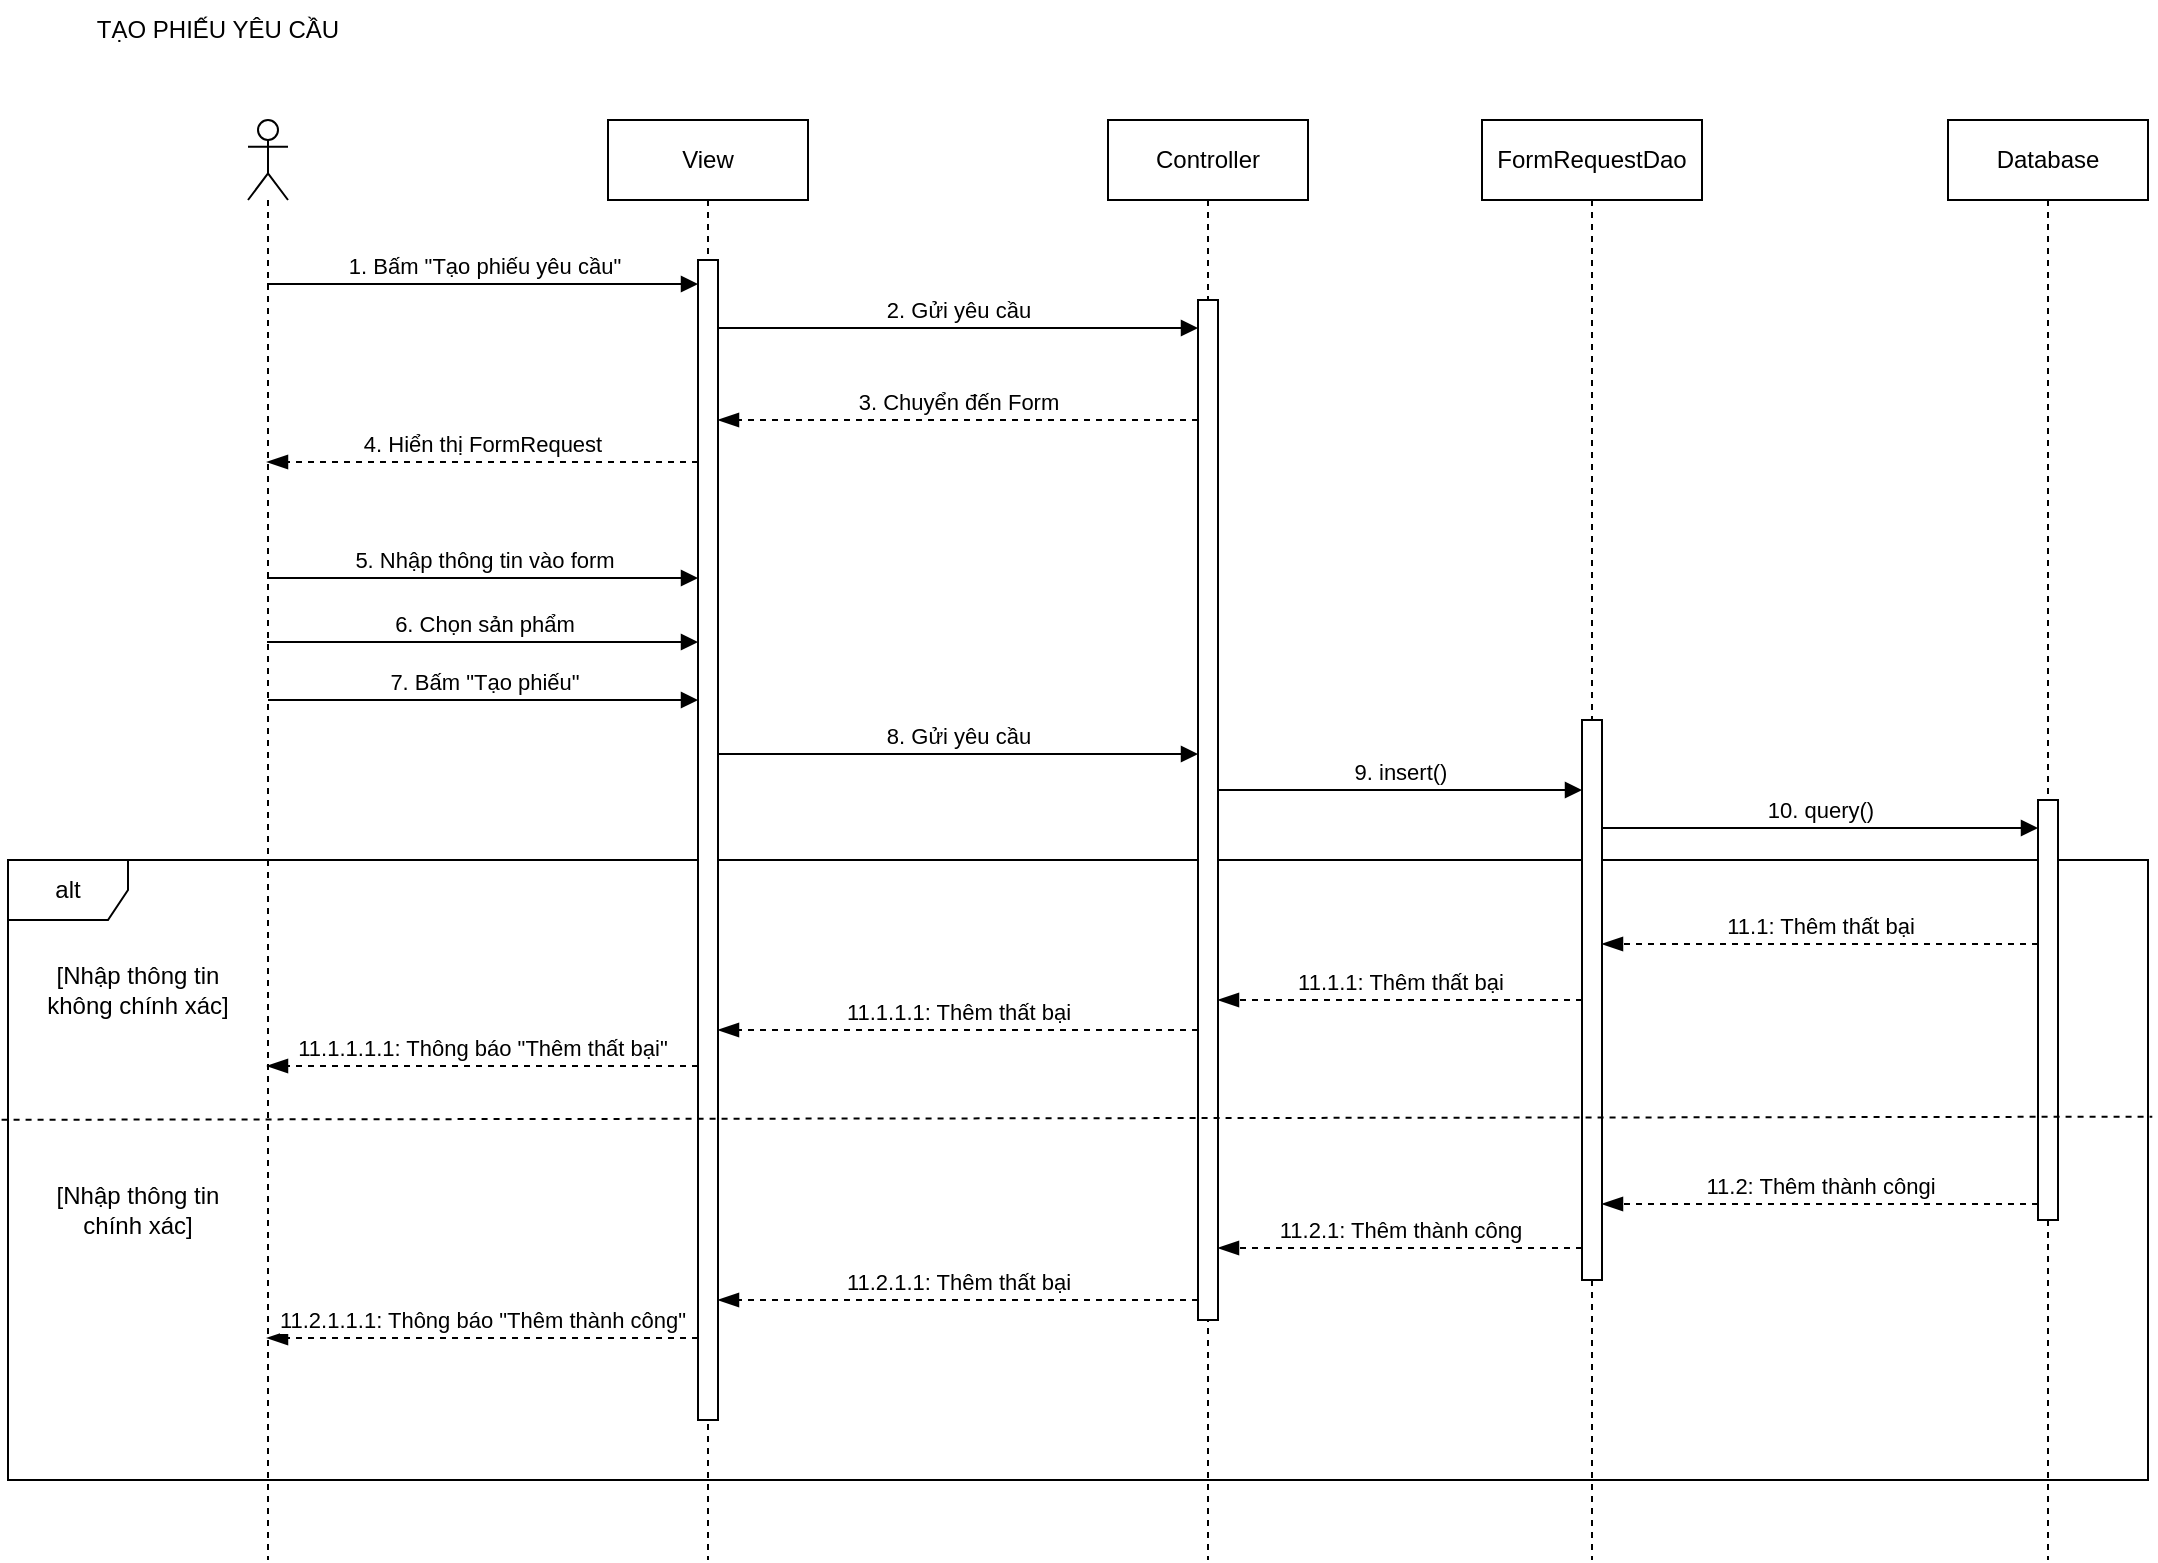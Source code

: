 <mxfile version="16.5.1" type="device"><diagram id="CMkKFyxcDz0cuz0dIA9p" name="Page-1"><mxGraphModel dx="2692" dy="641" grid="1" gridSize="10" guides="1" tooltips="1" connect="1" arrows="1" fold="1" page="1" pageScale="1" pageWidth="1654" pageHeight="2336" math="0" shadow="0"><root><mxCell id="0"/><mxCell id="1" parent="0"/><mxCell id="cPXiOFI3LkEZHZVe-52s-26" value="alt" style="shape=umlFrame;whiteSpace=wrap;html=1;" vertex="1" parent="1"><mxGeometry x="-20" y="450" width="1070" height="310" as="geometry"/></mxCell><mxCell id="cPXiOFI3LkEZHZVe-52s-1" value="TẠO PHIẾU YÊU CẦU" style="text;html=1;strokeColor=none;fillColor=none;align=center;verticalAlign=middle;whiteSpace=wrap;rounded=0;" vertex="1" parent="1"><mxGeometry x="10" y="20" width="150" height="30" as="geometry"/></mxCell><mxCell id="cPXiOFI3LkEZHZVe-52s-2" value="" style="shape=umlLifeline;participant=umlActor;perimeter=lifelinePerimeter;whiteSpace=wrap;html=1;container=1;collapsible=0;recursiveResize=0;verticalAlign=top;spacingTop=36;outlineConnect=0;" vertex="1" parent="1"><mxGeometry x="100" y="80" width="20" height="720" as="geometry"/></mxCell><mxCell id="cPXiOFI3LkEZHZVe-52s-3" value="View" style="shape=umlLifeline;perimeter=lifelinePerimeter;whiteSpace=wrap;html=1;container=1;collapsible=0;recursiveResize=0;outlineConnect=0;" vertex="1" parent="1"><mxGeometry x="280" y="80" width="100" height="720" as="geometry"/></mxCell><mxCell id="cPXiOFI3LkEZHZVe-52s-30" value="" style="html=1;points=[];perimeter=orthogonalPerimeter;" vertex="1" parent="cPXiOFI3LkEZHZVe-52s-3"><mxGeometry x="45" y="70" width="10" height="580" as="geometry"/></mxCell><mxCell id="cPXiOFI3LkEZHZVe-52s-4" value="Controller" style="shape=umlLifeline;perimeter=lifelinePerimeter;whiteSpace=wrap;html=1;container=1;collapsible=0;recursiveResize=0;outlineConnect=0;" vertex="1" parent="1"><mxGeometry x="530" y="80" width="100" height="720" as="geometry"/></mxCell><mxCell id="cPXiOFI3LkEZHZVe-52s-31" value="" style="html=1;points=[];perimeter=orthogonalPerimeter;" vertex="1" parent="cPXiOFI3LkEZHZVe-52s-4"><mxGeometry x="45" y="90" width="10" height="510" as="geometry"/></mxCell><mxCell id="cPXiOFI3LkEZHZVe-52s-5" value="FormRequestDao" style="shape=umlLifeline;perimeter=lifelinePerimeter;whiteSpace=wrap;html=1;container=1;collapsible=0;recursiveResize=0;outlineConnect=0;" vertex="1" parent="1"><mxGeometry x="717" y="80" width="110" height="720" as="geometry"/></mxCell><mxCell id="cPXiOFI3LkEZHZVe-52s-33" value="" style="html=1;points=[];perimeter=orthogonalPerimeter;" vertex="1" parent="cPXiOFI3LkEZHZVe-52s-5"><mxGeometry x="50" y="300" width="10" height="280" as="geometry"/></mxCell><mxCell id="cPXiOFI3LkEZHZVe-52s-6" value="Database" style="shape=umlLifeline;perimeter=lifelinePerimeter;whiteSpace=wrap;html=1;container=1;collapsible=0;recursiveResize=0;outlineConnect=0;" vertex="1" parent="1"><mxGeometry x="950" y="80" width="100" height="720" as="geometry"/></mxCell><mxCell id="cPXiOFI3LkEZHZVe-52s-34" value="" style="html=1;points=[];perimeter=orthogonalPerimeter;" vertex="1" parent="cPXiOFI3LkEZHZVe-52s-6"><mxGeometry x="45" y="340" width="10" height="210" as="geometry"/></mxCell><mxCell id="cPXiOFI3LkEZHZVe-52s-7" value="1. Bấm &quot;Tạo phiếu yêu cầu&quot;" style="html=1;verticalAlign=bottom;endArrow=block;rounded=0;" edge="1" parent="1" target="cPXiOFI3LkEZHZVe-52s-30"><mxGeometry width="80" relative="1" as="geometry"><mxPoint x="109.5" y="162" as="sourcePoint"/><mxPoint x="329.5" y="162" as="targetPoint"/></mxGeometry></mxCell><mxCell id="cPXiOFI3LkEZHZVe-52s-9" value="2. Gửi yêu cầu" style="html=1;verticalAlign=bottom;endArrow=block;rounded=0;" edge="1" parent="1"><mxGeometry width="80" relative="1" as="geometry"><mxPoint x="335" y="184" as="sourcePoint"/><mxPoint x="575" y="184" as="targetPoint"/></mxGeometry></mxCell><mxCell id="cPXiOFI3LkEZHZVe-52s-10" value="3. Chuyển đến Form" style="html=1;verticalAlign=bottom;endArrow=blockThin;dashed=1;endSize=8;rounded=0;endFill=1;" edge="1" parent="1"><mxGeometry relative="1" as="geometry"><mxPoint x="575" y="230" as="sourcePoint"/><mxPoint x="335" y="230" as="targetPoint"/></mxGeometry></mxCell><mxCell id="cPXiOFI3LkEZHZVe-52s-11" value="4. Hiển thị FormRequest" style="html=1;verticalAlign=bottom;endArrow=blockThin;dashed=1;endSize=8;rounded=0;endFill=1;" edge="1" parent="1" source="cPXiOFI3LkEZHZVe-52s-30"><mxGeometry relative="1" as="geometry"><mxPoint x="329.5" y="251" as="sourcePoint"/><mxPoint x="109.5" y="251" as="targetPoint"/></mxGeometry></mxCell><mxCell id="cPXiOFI3LkEZHZVe-52s-12" value="5. Nhập thông tin vào form" style="html=1;verticalAlign=bottom;endArrow=block;rounded=0;" edge="1" parent="1" target="cPXiOFI3LkEZHZVe-52s-30"><mxGeometry width="80" relative="1" as="geometry"><mxPoint x="109.5" y="309" as="sourcePoint"/><mxPoint x="329.5" y="309" as="targetPoint"/></mxGeometry></mxCell><mxCell id="cPXiOFI3LkEZHZVe-52s-13" value="6. Chọn sản phẩm" style="html=1;verticalAlign=bottom;endArrow=block;rounded=0;" edge="1" parent="1" target="cPXiOFI3LkEZHZVe-52s-30"><mxGeometry width="80" relative="1" as="geometry"><mxPoint x="109.5" y="341" as="sourcePoint"/><mxPoint x="329.5" y="341" as="targetPoint"/></mxGeometry></mxCell><mxCell id="cPXiOFI3LkEZHZVe-52s-14" value="7. Bấm &quot;Tạo phiếu&quot;" style="html=1;verticalAlign=bottom;endArrow=block;rounded=0;" edge="1" parent="1" source="cPXiOFI3LkEZHZVe-52s-2" target="cPXiOFI3LkEZHZVe-52s-30"><mxGeometry width="80" relative="1" as="geometry"><mxPoint x="210" y="370" as="sourcePoint"/><mxPoint x="290" y="370" as="targetPoint"/><Array as="points"><mxPoint x="260" y="370"/></Array></mxGeometry></mxCell><mxCell id="cPXiOFI3LkEZHZVe-52s-15" value="8. Gửi yêu cầu" style="html=1;verticalAlign=bottom;endArrow=block;rounded=0;" edge="1" parent="1" target="cPXiOFI3LkEZHZVe-52s-31"><mxGeometry width="80" relative="1" as="geometry"><mxPoint x="335" y="397" as="sourcePoint"/><mxPoint x="579.5" y="397" as="targetPoint"/></mxGeometry></mxCell><mxCell id="cPXiOFI3LkEZHZVe-52s-16" value="9. insert()" style="html=1;verticalAlign=bottom;endArrow=block;rounded=0;" edge="1" parent="1"><mxGeometry width="80" relative="1" as="geometry"><mxPoint x="585" y="415" as="sourcePoint"/><mxPoint x="767" y="415" as="targetPoint"/></mxGeometry></mxCell><mxCell id="cPXiOFI3LkEZHZVe-52s-17" value="10. query()" style="html=1;verticalAlign=bottom;endArrow=block;rounded=0;" edge="1" parent="1"><mxGeometry width="80" relative="1" as="geometry"><mxPoint x="777" y="434" as="sourcePoint"/><mxPoint x="995" y="434" as="targetPoint"/></mxGeometry></mxCell><mxCell id="cPXiOFI3LkEZHZVe-52s-18" value="11.1: Thêm thất bại&lt;span style=&quot;color: rgba(0 , 0 , 0 , 0) ; font-family: monospace ; font-size: 0px ; background-color: rgb(248 , 249 , 250)&quot;&gt;%3CmxGraphModel%3E%3Croot%3E%3CmxCell%20id%3D%220%22%2F%3E%3CmxCell%20id%3D%221%22%20parent%3D%220%22%2F%3E%3CmxCell%20id%3D%222%22%20value%3D%22Chuy%E1%BB%83n%20%C4%91%E1%BA%BFn%20Form%22%20style%3D%22html%3D1%3BverticalAlign%3Dbottom%3BendArrow%3DblockThin%3Bdashed%3D1%3BendSize%3D8%3Brounded%3D0%3BendFill%3D1%3B%22%20edge%3D%221%22%20parent%3D%221%22%3E%3CmxGeometry%20relative%3D%221%22%20as%3D%22geometry%22%3E%3CmxPoint%20x%3D%22579.5%22%20y%3D%22227%22%20as%3D%22sourcePoint%22%2F%3E%3CmxPoint%20x%3D%22329.5%22%20y%3D%22227%22%20as%3D%22targetPoint%22%2F%3E%3C%2FmxGeometry%3E%3C%2FmxCell%3E%3C%2Froot%3E%3C%2FmxGraphModel%3E&lt;/span&gt;" style="html=1;verticalAlign=bottom;endArrow=blockThin;dashed=1;endSize=8;rounded=0;endFill=1;" edge="1" parent="1"><mxGeometry relative="1" as="geometry"><mxPoint x="995" y="492" as="sourcePoint"/><mxPoint x="777" y="492" as="targetPoint"/></mxGeometry></mxCell><mxCell id="cPXiOFI3LkEZHZVe-52s-19" value="11.1.1: Thêm thất bại&lt;span style=&quot;color: rgba(0 , 0 , 0 , 0) ; font-family: monospace ; font-size: 0px ; background-color: rgb(248 , 249 , 250)&quot;&gt;%3CmxGraphModel%3E%3Croot%3E%3CmxCell%20id%3D%220%22%2F%3E%3CmxCell%20id%3D%221%22%20parent%3D%220%22%2F%3E%3CmxCell%20id%3D%222%22%20value%3D%22Chuy%E1%BB%83n%20%C4%91%E1%BA%BFn%20Form%22%20style%3D%22html%3D1%3BverticalAlign%3Dbottom%3BendArrow%3DblockThin%3Bdashed%3D1%3BendSize%3D8%3Brounded%3D0%3BendFill%3D1%3B%22%20edge%3D%221%22%20parent%3D%221%22%3E%3CmxGeometry%20relative%3D%221%22%20as%3D%22geometry%22%3E%3CmxPoint%20x%3D%22579.5%22%20y%3D%22227%22%20as%3D%22sourcePoint%22%2F%3E%3CmxPoint%20x%3D%22329.5%22%20y%3D%22227%22%20as%3D%22targetPoint%22%2F%3E%3C%2FmxGeometry%3E%3C%2FmxCell%3E%3C%2Froot%3E%3C%2FmxGraphModel%3E&lt;/span&gt;" style="html=1;verticalAlign=bottom;endArrow=blockThin;dashed=1;endSize=8;rounded=0;endFill=1;" edge="1" parent="1" source="cPXiOFI3LkEZHZVe-52s-33" target="cPXiOFI3LkEZHZVe-52s-31"><mxGeometry relative="1" as="geometry"><mxPoint x="771.5" y="514" as="sourcePoint"/><mxPoint x="579.5" y="514" as="targetPoint"/></mxGeometry></mxCell><mxCell id="cPXiOFI3LkEZHZVe-52s-20" value="11.1.1.1: Thêm thất bại&lt;span style=&quot;color: rgba(0 , 0 , 0 , 0) ; font-family: monospace ; font-size: 0px ; background-color: rgb(248 , 249 , 250)&quot;&gt;%3CmxGraphModel%3E%3Croot%3E%3CmxCell%20id%3D%220%22%2F%3E%3CmxCell%20id%3D%221%22%20parent%3D%220%22%2F%3E%3CmxCell%20id%3D%222%22%20value%3D%22Chuy%E1%BB%83n%20%C4%91%E1%BA%BFn%20Form%22%20style%3D%22html%3D1%3BverticalAlign%3Dbottom%3BendArrow%3DblockThin%3Bdashed%3D1%3BendSize%3D8%3Brounded%3D0%3BendFill%3D1%3B%22%20edge%3D%221%22%20parent%3D%221%22%3E%3CmxGeometry%20relative%3D%221%22%20as%3D%22geometry%22%3E%3CmxPoint%20x%3D%22579.5%22%20y%3D%22227%22%20as%3D%22sourcePoint%22%2F%3E%3CmxPoint%20x%3D%22329.5%22%20y%3D%22227%22%20as%3D%22targetPoint%22%2F%3E%3C%2FmxGeometry%3E%3C%2FmxCell%3E%3C%2Froot%3E%3C%2FmxGraphModel%3E&lt;/span&gt;" style="html=1;verticalAlign=bottom;endArrow=blockThin;dashed=1;endSize=8;rounded=0;endFill=1;" edge="1" parent="1"><mxGeometry relative="1" as="geometry"><mxPoint x="575" y="535" as="sourcePoint"/><mxPoint x="335" y="535" as="targetPoint"/></mxGeometry></mxCell><mxCell id="cPXiOFI3LkEZHZVe-52s-21" value="11.1.1.1.1: Thông báo &quot;Thêm thất bại&quot;&lt;span style=&quot;color: rgba(0 , 0 , 0 , 0) ; font-family: monospace ; font-size: 0px ; background-color: rgb(248 , 249 , 250)&quot;&gt;%3CmxGraphModel%3E%3Croot%3E%3CmxCell%20id%3D%220%22%2F%3E%3CmxCell%20id%3D%221%22%20parent%3D%220%22%2F%3E%3CmxCell%20id%3D%222%22%20value%3D%22Chuy%E1%BB%83n%20%C4%91%E1%BA%BFn%20Form%22%20style%3D%22html%3D1%3BverticalAlign%3Dbottom%3BendArrow%3DblockThin%3Bdashed%3D1%3BendSize%3D8%3Brounded%3D0%3BendFill%3D1%3B%22%20edge%3D%221%22%20parent%3D%221%22%3E%3CmxGeometry%20relative%3D%221%22%20as%3D%22geometry%22%3E%3CmxPoint%20x%3D%22579.5%22%20y%3D%22227%22%20as%3D%22sourcePoint%22%2F%3E%3CmxPoint%20x%3D%22329.5%22%20y%3D%22227%22%20as%3D%22targetPoint%22%2F%3E%3C%2FmxGeometry%3E%3C%2FmxCell%3E%3C%2Froot%3E%3C%2FmxGraphModel%3E thi&lt;/span&gt;" style="html=1;verticalAlign=bottom;endArrow=blockThin;dashed=1;endSize=8;rounded=0;endFill=1;" edge="1" parent="1" source="cPXiOFI3LkEZHZVe-52s-30"><mxGeometry relative="1" as="geometry"><mxPoint x="329.5" y="553" as="sourcePoint"/><mxPoint x="109.5" y="553" as="targetPoint"/></mxGeometry></mxCell><mxCell id="cPXiOFI3LkEZHZVe-52s-22" value="11.2: Thêm thành côngi&lt;span style=&quot;color: rgba(0 , 0 , 0 , 0) ; font-family: monospace ; font-size: 0px ; background-color: rgb(248 , 249 , 250)&quot;&gt;%3CmxGraphModel%3E%3Croot%3E%3CmxCell%20id%3D%220%22%2F%3E%3CmxCell%20id%3D%221%22%20parent%3D%220%22%2F%3E%3CmxCell%20id%3D%222%22%20value%3D%22Chuy%E1%BB%83n%20%C4%91%E1%BA%BFn%20Form%22%20style%3D%22html%3D1%3BverticalAlign%3Dbottom%3BendArrow%3DblockThin%3Bdashed%3D1%3BendSize%3D8%3Brounded%3D0%3BendFill%3D1%3B%22%20edge%3D%221%22%20parent%3D%221%22%3E%3CmxGeometry%20relative%3D%221%22%20as%3D%22geometry%22%3E%3CmxPoint%20x%3D%22579.5%22%20y%3D%22227%22%20as%3D%22sourcePoint%22%2F%3E%3CmxPoint%20x%3D%22329.5%22%20y%3D%22227%22%20as%3D%22targetPoint%22%2F%3E%3C%2FmxGeometry%3E%3C%2FmxCell%3E%3C%2Froot%3E%3C%2FmxGraphModel%3E&lt;/span&gt;" style="html=1;verticalAlign=bottom;endArrow=blockThin;dashed=1;endSize=8;rounded=0;endFill=1;" edge="1" parent="1"><mxGeometry relative="1" as="geometry"><mxPoint x="995" y="622" as="sourcePoint"/><mxPoint x="777" y="622" as="targetPoint"/></mxGeometry></mxCell><mxCell id="cPXiOFI3LkEZHZVe-52s-23" value="11.2.1: Thêm thành công&lt;span style=&quot;color: rgba(0 , 0 , 0 , 0) ; font-family: monospace ; font-size: 0px ; background-color: rgb(248 , 249 , 250)&quot;&gt;%3CmxGraphModel%3E%3Croot%3E%3CmxCell%20id%3D%220%22%2F%3E%3CmxCell%20id%3D%221%22%20parent%3D%220%22%2F%3E%3CmxCell%20id%3D%222%22%20value%3D%22Chuy%E1%BB%83n%20%C4%91%E1%BA%BFn%20Form%22%20style%3D%22html%3D1%3BverticalAlign%3Dbottom%3BendArrow%3DblockThin%3Bdashed%3D1%3BendSize%3D8%3Brounded%3D0%3BendFill%3D1%3B%22%20edge%3D%221%22%20parent%3D%221%22%3E%3CmxGeometry%20relative%3D%221%22%20as%3D%22geometry%22%3E%3CmxPoint%20x%3D%22579.5%22%20y%3D%22227%22%20as%3D%22sourcePoint%22%2F%3E%3CmxPoint%20x%3D%22329.5%22%20y%3D%22227%22%20as%3D%22targetPoint%22%2F%3E%3C%2FmxGeometry%3E%3C%2FmxCell%3E%3C%2Froot%3E%3C%2FmxGraphModel%3E&lt;/span&gt;" style="html=1;verticalAlign=bottom;endArrow=blockThin;dashed=1;endSize=8;rounded=0;endFill=1;" edge="1" parent="1"><mxGeometry relative="1" as="geometry"><mxPoint x="767" y="644" as="sourcePoint"/><mxPoint x="585" y="644" as="targetPoint"/></mxGeometry></mxCell><mxCell id="cPXiOFI3LkEZHZVe-52s-24" value="11.2.1.1: Thêm thất bại&lt;span style=&quot;color: rgba(0 , 0 , 0 , 0) ; font-family: monospace ; font-size: 0px ; background-color: rgb(248 , 249 , 250)&quot;&gt;%3CmxGraphModel%3E%3Croot%3E%3CmxCell%20id%3D%220%22%2F%3E%3CmxCell%20id%3D%221%22%20parent%3D%220%22%2F%3E%3CmxCell%20id%3D%222%22%20value%3D%22Chuy%E1%BB%83n%20%C4%91%E1%BA%BFn%20Form%22%20style%3D%22html%3D1%3BverticalAlign%3Dbottom%3BendArrow%3DblockThin%3Bdashed%3D1%3BendSize%3D8%3Brounded%3D0%3BendFill%3D1%3B%22%20edge%3D%221%22%20parent%3D%221%22%3E%3CmxGeometry%20relative%3D%221%22%20as%3D%22geometry%22%3E%3CmxPoint%20x%3D%22579.5%22%20y%3D%22227%22%20as%3D%22sourcePoint%22%2F%3E%3CmxPoint%20x%3D%22329.5%22%20y%3D%22227%22%20as%3D%22targetPoint%22%2F%3E%3C%2FmxGeometry%3E%3C%2FmxCell%3E%3C%2Froot%3E%3C%2FmxGraphModel%3E&lt;/span&gt;" style="html=1;verticalAlign=bottom;endArrow=blockThin;dashed=1;endSize=8;rounded=0;endFill=1;" edge="1" parent="1"><mxGeometry relative="1" as="geometry"><mxPoint x="575" y="670" as="sourcePoint"/><mxPoint x="335" y="670" as="targetPoint"/></mxGeometry></mxCell><mxCell id="cPXiOFI3LkEZHZVe-52s-25" value="11.2.1.1.1: Thông báo &quot;Thêm thành công&quot;&lt;span style=&quot;color: rgba(0 , 0 , 0 , 0) ; font-family: monospace ; font-size: 0px ; background-color: rgb(248 , 249 , 250)&quot;&gt;%3CmxGraphModel%3E%3Croot%3E%3CmxCell%20id%3D%220%22%2F%3E%3CmxCell%20id%3D%221%22%20parent%3D%220%22%2F%3E%3CmxCell%20id%3D%222%22%20value%3D%22Chuy%E1%BB%83n%20%C4%91%E1%BA%BFn%20Form%22%20style%3D%22html%3D1%3BverticalAlign%3Dbottom%3BendArrow%3DblockThin%3Bdashed%3D1%3BendSize%3D8%3Brounded%3D0%3BendFill%3D1%3B%22%20edge%3D%221%22%20parent%3D%221%22%3E%3CmxGeometry%20relative%3D%221%22%20as%3D%22geometry%22%3E%3CmxPoint%20x%3D%22579.5%22%20y%3D%22227%22%20as%3D%22sourcePoint%22%2F%3E%3CmxPoint%20x%3D%22329.5%22%20y%3D%22227%22%20as%3D%22targetPoint%22%2F%3E%3C%2FmxGeometry%3E%3C%2FmxCell%3E%3C%2Froot%3E%3C%2FmxGraphModel%3E&lt;/span&gt;" style="html=1;verticalAlign=bottom;endArrow=blockThin;dashed=1;endSize=8;rounded=0;endFill=1;" edge="1" parent="1" source="cPXiOFI3LkEZHZVe-52s-30"><mxGeometry relative="1" as="geometry"><mxPoint x="329.5" y="689" as="sourcePoint"/><mxPoint x="109.5" y="689" as="targetPoint"/></mxGeometry></mxCell><mxCell id="cPXiOFI3LkEZHZVe-52s-27" value="" style="endArrow=none;dashed=1;html=1;rounded=0;exitX=-0.003;exitY=0.419;exitDx=0;exitDy=0;exitPerimeter=0;entryX=1.002;entryY=0.414;entryDx=0;entryDy=0;entryPerimeter=0;" edge="1" parent="1" source="cPXiOFI3LkEZHZVe-52s-26" target="cPXiOFI3LkEZHZVe-52s-26"><mxGeometry width="50" height="50" relative="1" as="geometry"><mxPoint x="530" y="720" as="sourcePoint"/><mxPoint x="580" y="670" as="targetPoint"/></mxGeometry></mxCell><mxCell id="cPXiOFI3LkEZHZVe-52s-28" value="[Nhập thông tin không chính xác]" style="text;html=1;strokeColor=none;fillColor=none;align=center;verticalAlign=middle;whiteSpace=wrap;rounded=0;" vertex="1" parent="1"><mxGeometry x="-10" y="500" width="110" height="30" as="geometry"/></mxCell><mxCell id="cPXiOFI3LkEZHZVe-52s-29" value="[Nhập thông tin chính xác]" style="text;html=1;strokeColor=none;fillColor=none;align=center;verticalAlign=middle;whiteSpace=wrap;rounded=0;" vertex="1" parent="1"><mxGeometry x="-10" y="610" width="110" height="30" as="geometry"/></mxCell></root></mxGraphModel></diagram></mxfile>